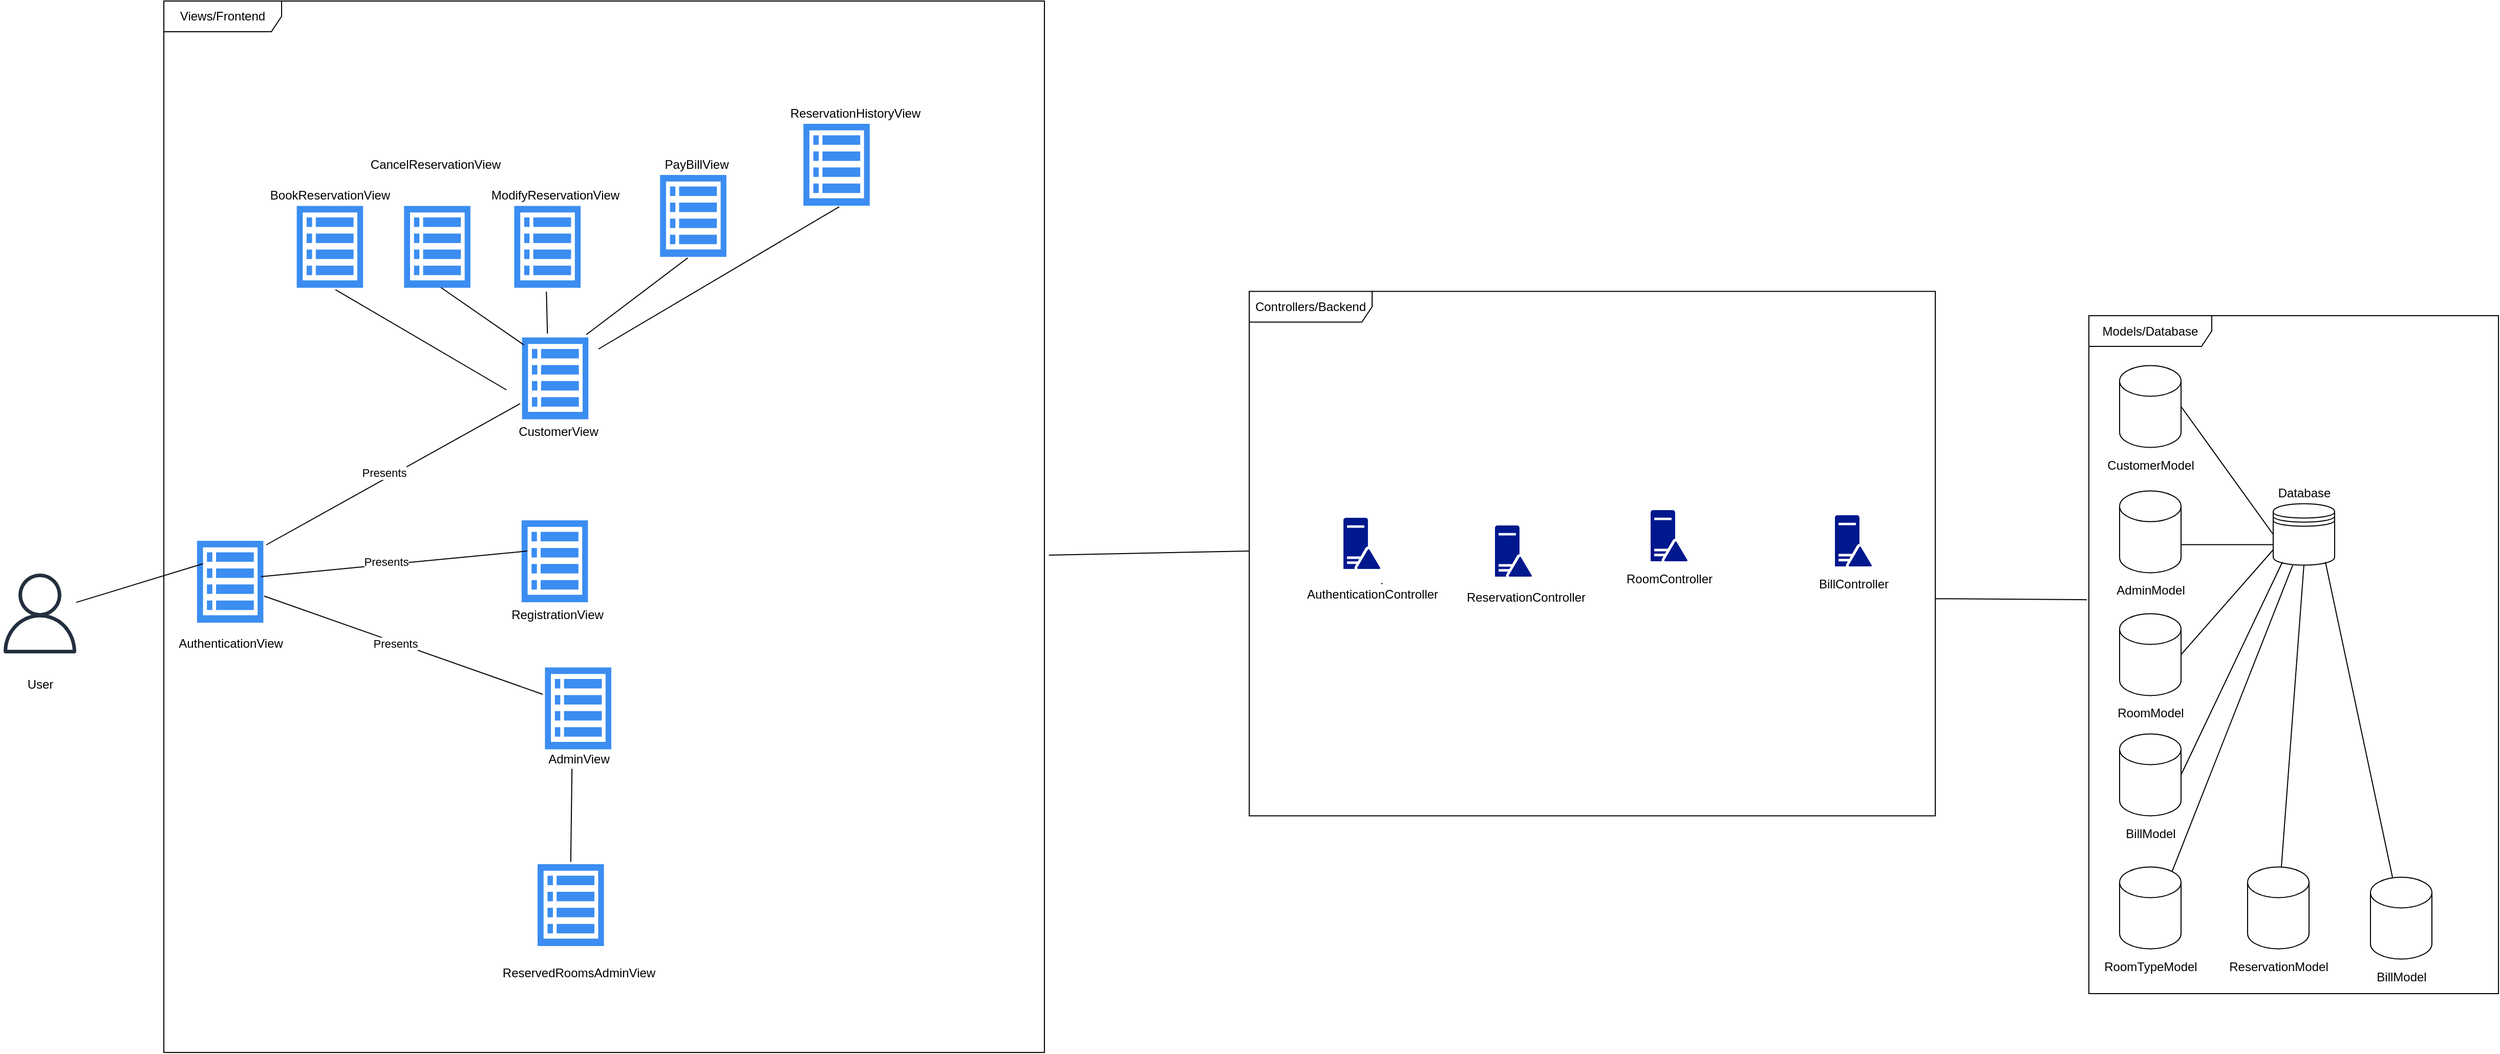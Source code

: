 <mxfile version="13.7.3" type="device"><diagram id="YqlYqBx09HKFPwsLYGVE" name="Page-1"><mxGraphModel dx="3298" dy="2732" grid="1" gridSize="10" guides="1" tooltips="1" connect="1" arrows="1" fold="1" page="1" pageScale="1" pageWidth="1100" pageHeight="850" math="0" shadow="0"><root><mxCell id="0"/><mxCell id="1" parent="0"/><mxCell id="b08MjV1K-iMLhHZiKnKe-13" value="Views/Frontend" style="shape=umlFrame;whiteSpace=wrap;html=1;width=115;height=30;" parent="1" vertex="1"><mxGeometry x="220" y="-800" width="860" height="1027.5" as="geometry"/></mxCell><mxCell id="b08MjV1K-iMLhHZiKnKe-49" value="Models/Database" style="shape=umlFrame;whiteSpace=wrap;html=1;width=120;height=30;" parent="1" vertex="1"><mxGeometry x="2100" y="-492.5" width="400" height="662.5" as="geometry"/></mxCell><mxCell id="b08MjV1K-iMLhHZiKnKe-22" value="Controllers/Backend" style="shape=umlFrame;whiteSpace=wrap;html=1;width=120;height=30;" parent="1" vertex="1"><mxGeometry x="1280" y="-516.25" width="670" height="512.5" as="geometry"/></mxCell><mxCell id="b08MjV1K-iMLhHZiKnKe-2" value="" style="html=1;aspect=fixed;strokeColor=none;shadow=0;align=center;verticalAlign=top;fillColor=#3B8DF1;shape=mxgraph.gcp2.view_list" parent="1" vertex="1"><mxGeometry x="592.2" y="-148.75" width="64.8" height="80" as="geometry"/></mxCell><mxCell id="b08MjV1K-iMLhHZiKnKe-3" value="AdminView" style="text;html=1;align=center;verticalAlign=middle;resizable=0;points=[];autosize=1;" parent="1" vertex="1"><mxGeometry x="584.6" y="-68.75" width="80" height="20" as="geometry"/></mxCell><mxCell id="b08MjV1K-iMLhHZiKnKe-5" value="AuthenticationView" style="text;html=1;align=center;verticalAlign=middle;resizable=0;points=[];autosize=1;" parent="1" vertex="1"><mxGeometry x="224.8" y="-182.5" width="120" height="20" as="geometry"/></mxCell><mxCell id="b08MjV1K-iMLhHZiKnKe-6" value="" style="html=1;aspect=fixed;strokeColor=none;shadow=0;align=center;verticalAlign=top;fillColor=#3B8DF1;shape=mxgraph.gcp2.view_list" parent="1" vertex="1"><mxGeometry x="252.4" y="-272.5" width="64.8" height="80" as="geometry"/></mxCell><mxCell id="b08MjV1K-iMLhHZiKnKe-7" value="ReservedRoomsAdminView" style="text;html=1;align=center;verticalAlign=middle;resizable=0;points=[];autosize=1;" parent="1" vertex="1"><mxGeometry x="544.6" y="140" width="160" height="20" as="geometry"/></mxCell><mxCell id="b08MjV1K-iMLhHZiKnKe-8" value="" style="html=1;aspect=fixed;strokeColor=none;shadow=0;align=center;verticalAlign=top;fillColor=#3B8DF1;shape=mxgraph.gcp2.view_list" parent="1" vertex="1"><mxGeometry x="585" y="43.5" width="64.8" height="80" as="geometry"/></mxCell><mxCell id="b08MjV1K-iMLhHZiKnKe-9" value="RegistrationView" style="text;html=1;align=center;verticalAlign=middle;resizable=0;points=[];autosize=1;" parent="1" vertex="1"><mxGeometry x="549.2" y="-210" width="110" height="20" as="geometry"/></mxCell><mxCell id="b08MjV1K-iMLhHZiKnKe-10" value="" style="html=1;aspect=fixed;strokeColor=none;shadow=0;align=center;verticalAlign=top;fillColor=#3B8DF1;shape=mxgraph.gcp2.view_list" parent="1" vertex="1"><mxGeometry x="569.4" y="-292.5" width="64.8" height="80" as="geometry"/></mxCell><mxCell id="b08MjV1K-iMLhHZiKnKe-14" value="" style="aspect=fixed;pointerEvents=1;shadow=0;dashed=0;html=1;strokeColor=none;labelPosition=center;verticalLabelPosition=bottom;verticalAlign=top;align=center;fillColor=#00188D;shape=mxgraph.mscae.enterprise.domain_controller" parent="1" vertex="1"><mxGeometry x="1672" y="-302.5" width="36" height="50" as="geometry"/></mxCell><mxCell id="b08MjV1K-iMLhHZiKnKe-18" value="" style="aspect=fixed;pointerEvents=1;shadow=0;dashed=0;html=1;strokeColor=none;labelPosition=center;verticalLabelPosition=bottom;verticalAlign=top;align=center;fillColor=#00188D;shape=mxgraph.mscae.enterprise.domain_controller" parent="1" vertex="1"><mxGeometry x="1372" y="-295" width="36" height="50" as="geometry"/></mxCell><mxCell id="b08MjV1K-iMLhHZiKnKe-20" value="" style="shape=cylinder3;whiteSpace=wrap;html=1;boundedLbl=1;backgroundOutline=1;size=15;" parent="1" vertex="1"><mxGeometry x="2130" y="-443.75" width="60" height="80" as="geometry"/></mxCell><mxCell id="b08MjV1K-iMLhHZiKnKe-21" value="CustomerModel" style="text;html=1;align=center;verticalAlign=middle;resizable=0;points=[];autosize=1;" parent="1" vertex="1"><mxGeometry x="2110" y="-356.25" width="100" height="20" as="geometry"/></mxCell><mxCell id="b08MjV1K-iMLhHZiKnKe-23" value="" style="outlineConnect=0;fontColor=#232F3E;gradientColor=none;fillColor=#232F3E;strokeColor=none;dashed=0;verticalLabelPosition=bottom;verticalAlign=top;align=center;html=1;fontSize=12;fontStyle=0;aspect=fixed;pointerEvents=1;shape=mxgraph.aws4.user;" parent="1" vertex="1"><mxGeometry x="60" y="-240.5" width="78" height="78" as="geometry"/></mxCell><mxCell id="b08MjV1K-iMLhHZiKnKe-24" value="User" style="text;html=1;align=center;verticalAlign=middle;resizable=0;points=[];autosize=1;" parent="1" vertex="1"><mxGeometry x="79" y="-142.5" width="40" height="20" as="geometry"/></mxCell><mxCell id="b08MjV1K-iMLhHZiKnKe-28" value="" style="endArrow=none;html=1;exitX=0.091;exitY=0.28;exitDx=0;exitDy=0;exitPerimeter=0;" parent="1" source="b08MjV1K-iMLhHZiKnKe-6" target="b08MjV1K-iMLhHZiKnKe-23" edge="1"><mxGeometry width="50" height="50" relative="1" as="geometry"><mxPoint x="350" y="-32.5" as="sourcePoint"/><mxPoint x="400" y="-82.5" as="targetPoint"/></mxGeometry></mxCell><mxCell id="b08MjV1K-iMLhHZiKnKe-32" value="" style="endArrow=none;html=1;entryX=0.425;entryY=0.95;entryDx=0;entryDy=0;entryPerimeter=0;exitX=0.5;exitY=-0.028;exitDx=0;exitDy=0;exitPerimeter=0;" parent="1" source="b08MjV1K-iMLhHZiKnKe-8" target="b08MjV1K-iMLhHZiKnKe-3" edge="1"><mxGeometry width="50" height="50" relative="1" as="geometry"><mxPoint x="869.8" y="-46.25" as="sourcePoint"/><mxPoint x="919.8" y="-96.25" as="targetPoint"/></mxGeometry></mxCell><mxCell id="b08MjV1K-iMLhHZiKnKe-41" value="" style="shape=cylinder3;whiteSpace=wrap;html=1;boundedLbl=1;backgroundOutline=1;size=15;" parent="1" vertex="1"><mxGeometry x="2130" y="-321.25" width="60" height="80" as="geometry"/></mxCell><mxCell id="b08MjV1K-iMLhHZiKnKe-42" value="AdminModel" style="text;html=1;align=center;verticalAlign=middle;resizable=0;points=[];autosize=1;" parent="1" vertex="1"><mxGeometry x="2120" y="-233.75" width="80" height="20" as="geometry"/></mxCell><mxCell id="b08MjV1K-iMLhHZiKnKe-43" value="" style="shape=cylinder3;whiteSpace=wrap;html=1;boundedLbl=1;backgroundOutline=1;size=15;" parent="1" vertex="1"><mxGeometry x="2130" y="-201.25" width="60" height="80" as="geometry"/></mxCell><mxCell id="b08MjV1K-iMLhHZiKnKe-44" value="RoomModel" style="text;html=1;align=center;verticalAlign=middle;resizable=0;points=[];autosize=1;" parent="1" vertex="1"><mxGeometry x="2120" y="-113.75" width="80" height="20" as="geometry"/></mxCell><mxCell id="b08MjV1K-iMLhHZiKnKe-45" value="" style="shape=cylinder3;whiteSpace=wrap;html=1;boundedLbl=1;backgroundOutline=1;size=15;" parent="1" vertex="1"><mxGeometry x="2130" y="-83.75" width="60" height="80" as="geometry"/></mxCell><mxCell id="b08MjV1K-iMLhHZiKnKe-46" value="BillModel" style="text;html=1;align=center;verticalAlign=middle;resizable=0;points=[];autosize=1;" parent="1" vertex="1"><mxGeometry x="2130" y="3.75" width="60" height="20" as="geometry"/></mxCell><mxCell id="b08MjV1K-iMLhHZiKnKe-47" value="" style="shape=datastore;whiteSpace=wrap;html=1;" parent="1" vertex="1"><mxGeometry x="2280" y="-308.75" width="60" height="60" as="geometry"/></mxCell><mxCell id="b08MjV1K-iMLhHZiKnKe-48" value="Database" style="text;html=1;align=center;verticalAlign=middle;resizable=0;points=[];autosize=1;" parent="1" vertex="1"><mxGeometry x="2275" y="-328.75" width="70" height="20" as="geometry"/></mxCell><mxCell id="b08MjV1K-iMLhHZiKnKe-50" value="" style="endArrow=none;html=1;exitX=1;exitY=0.586;exitDx=0;exitDy=0;exitPerimeter=0;entryX=-0.005;entryY=0.419;entryDx=0;entryDy=0;entryPerimeter=0;" parent="1" source="b08MjV1K-iMLhHZiKnKe-22" target="b08MjV1K-iMLhHZiKnKe-49" edge="1"><mxGeometry width="50" height="50" relative="1" as="geometry"><mxPoint x="1580" y="-190" as="sourcePoint"/><mxPoint x="1630" y="-240" as="targetPoint"/></mxGeometry></mxCell><mxCell id="b08MjV1K-iMLhHZiKnKe-51" value="" style="endArrow=none;html=1;exitX=0;exitY=0.5;exitDx=0;exitDy=0;entryX=1;entryY=0.5;entryDx=0;entryDy=0;entryPerimeter=0;" parent="1" source="b08MjV1K-iMLhHZiKnKe-47" target="b08MjV1K-iMLhHZiKnKe-20" edge="1"><mxGeometry width="50" height="50" relative="1" as="geometry"><mxPoint x="2020" y="-193.75" as="sourcePoint"/><mxPoint x="2070" y="-243.75" as="targetPoint"/></mxGeometry></mxCell><mxCell id="b08MjV1K-iMLhHZiKnKe-52" value="" style="endArrow=none;html=1;entryX=1;entryY=0;entryDx=0;entryDy=52.5;entryPerimeter=0;" parent="1" target="b08MjV1K-iMLhHZiKnKe-41" edge="1"><mxGeometry width="50" height="50" relative="1" as="geometry"><mxPoint x="2280" y="-268.75" as="sourcePoint"/><mxPoint x="2200" y="-393.75" as="targetPoint"/></mxGeometry></mxCell><mxCell id="b08MjV1K-iMLhHZiKnKe-53" value="" style="endArrow=none;html=1;entryX=1;entryY=0.5;entryDx=0;entryDy=0;entryPerimeter=0;" parent="1" target="b08MjV1K-iMLhHZiKnKe-43" edge="1"><mxGeometry width="50" height="50" relative="1" as="geometry"><mxPoint x="2280" y="-263.75" as="sourcePoint"/><mxPoint x="2200" y="-258.75" as="targetPoint"/></mxGeometry></mxCell><mxCell id="b08MjV1K-iMLhHZiKnKe-54" value="" style="endArrow=none;html=1;entryX=1;entryY=0.5;entryDx=0;entryDy=0;entryPerimeter=0;exitX=0.15;exitY=0.95;exitDx=0;exitDy=0;exitPerimeter=0;" parent="1" source="b08MjV1K-iMLhHZiKnKe-47" target="b08MjV1K-iMLhHZiKnKe-45" edge="1"><mxGeometry width="50" height="50" relative="1" as="geometry"><mxPoint x="2280" y="-242.5" as="sourcePoint"/><mxPoint x="2200" y="-151.25" as="targetPoint"/></mxGeometry></mxCell><mxCell id="jRZVUqU9PxNDAJ9K7clW-2" value="" style="html=1;aspect=fixed;strokeColor=none;shadow=0;align=center;verticalAlign=top;fillColor=#3B8DF1;shape=mxgraph.gcp2.view_list" parent="1" vertex="1"><mxGeometry x="569.8" y="-471.25" width="64.8" height="80" as="geometry"/></mxCell><mxCell id="jRZVUqU9PxNDAJ9K7clW-3" value="CustomerView" style="text;html=1;align=center;verticalAlign=middle;resizable=0;points=[];autosize=1;" parent="1" vertex="1"><mxGeometry x="554.6" y="-393.75" width="100" height="30" as="geometry"/></mxCell><mxCell id="jRZVUqU9PxNDAJ9K7clW-4" value="" style="html=1;aspect=fixed;strokeColor=none;shadow=0;align=center;verticalAlign=top;fillColor=#3B8DF1;shape=mxgraph.gcp2.view_list" parent="1" vertex="1"><mxGeometry x="562.2" y="-599.75" width="64.8" height="80" as="geometry"/></mxCell><mxCell id="jRZVUqU9PxNDAJ9K7clW-5" value="BookReservationView" style="text;html=1;align=center;verticalAlign=middle;resizable=0;points=[];autosize=1;" parent="1" vertex="1"><mxGeometry x="317.2" y="-620" width="130" height="20" as="geometry"/></mxCell><mxCell id="jRZVUqU9PxNDAJ9K7clW-6" value="" style="html=1;aspect=fixed;strokeColor=none;shadow=0;align=center;verticalAlign=top;fillColor=#3B8DF1;shape=mxgraph.gcp2.view_list" parent="1" vertex="1"><mxGeometry x="349.8" y="-599.75" width="64.8" height="80" as="geometry"/></mxCell><mxCell id="jRZVUqU9PxNDAJ9K7clW-7" value="CancelReservationView" style="text;html=1;align=center;verticalAlign=middle;resizable=0;points=[];autosize=1;" parent="1" vertex="1"><mxGeometry x="414.6" y="-650" width="140" height="20" as="geometry"/></mxCell><mxCell id="jRZVUqU9PxNDAJ9K7clW-8" value="" style="html=1;aspect=fixed;strokeColor=none;shadow=0;align=center;verticalAlign=top;fillColor=#3B8DF1;shape=mxgraph.gcp2.view_list" parent="1" vertex="1"><mxGeometry x="454.6" y="-599.75" width="64.8" height="80" as="geometry"/></mxCell><mxCell id="jRZVUqU9PxNDAJ9K7clW-9" value="ModifyReservationView" style="text;html=1;align=center;verticalAlign=middle;resizable=0;points=[];autosize=1;" parent="1" vertex="1"><mxGeometry x="532.2" y="-619.75" width="140" height="20" as="geometry"/></mxCell><mxCell id="jRZVUqU9PxNDAJ9K7clW-10" value="" style="endArrow=none;html=1;exitX=0.583;exitY=1.022;exitDx=0;exitDy=0;exitPerimeter=0;" parent="1" source="jRZVUqU9PxNDAJ9K7clW-6" edge="1"><mxGeometry width="50" height="50" relative="1" as="geometry"><mxPoint x="384.6" y="-600" as="sourcePoint"/><mxPoint x="554.6" y="-420" as="targetPoint"/></mxGeometry></mxCell><mxCell id="jRZVUqU9PxNDAJ9K7clW-11" value="" style="endArrow=none;html=1;entryX=0.028;entryY=0.091;entryDx=0;entryDy=0;entryPerimeter=0;exitX=0.556;exitY=0.997;exitDx=0;exitDy=0;exitPerimeter=0;" parent="1" target="jRZVUqU9PxNDAJ9K7clW-2" edge="1" source="jRZVUqU9PxNDAJ9K7clW-8"><mxGeometry width="50" height="50" relative="1" as="geometry"><mxPoint x="488.4" y="-608.75" as="sourcePoint"/><mxPoint x="488" y="-657" as="targetPoint"/></mxGeometry></mxCell><mxCell id="jRZVUqU9PxNDAJ9K7clW-12" value="" style="endArrow=none;html=1;entryX=0.383;entryY=-0.047;entryDx=0;entryDy=0;entryPerimeter=0;exitX=0.485;exitY=1.047;exitDx=0;exitDy=0;exitPerimeter=0;" parent="1" source="jRZVUqU9PxNDAJ9K7clW-4" target="jRZVUqU9PxNDAJ9K7clW-2" edge="1"><mxGeometry width="50" height="50" relative="1" as="geometry"><mxPoint x="396.36" y="-608.75" as="sourcePoint"/><mxPoint x="541.8" y="-663" as="targetPoint"/></mxGeometry></mxCell><mxCell id="jRZVUqU9PxNDAJ9K7clW-13" value="" style="html=1;aspect=fixed;strokeColor=none;shadow=0;align=center;verticalAlign=top;fillColor=#3B8DF1;shape=mxgraph.gcp2.view_list" parent="1" vertex="1"><mxGeometry x="844.6" y="-680" width="64.8" height="80" as="geometry"/></mxCell><mxCell id="jRZVUqU9PxNDAJ9K7clW-14" value="PayBillView" style="text;html=1;align=center;verticalAlign=middle;resizable=0;points=[];autosize=1;" parent="1" vertex="1"><mxGeometry x="699.8" y="-650" width="80" height="20" as="geometry"/></mxCell><mxCell id="jRZVUqU9PxNDAJ9K7clW-16" value="" style="endArrow=none;html=1;exitX=0.417;exitY=1.013;exitDx=0;exitDy=0;exitPerimeter=0;entryX=0.969;entryY=-0.034;entryDx=0;entryDy=0;entryPerimeter=0;" parent="1" source="D-r4xXUDIqi5HZBwQnmC-3" target="jRZVUqU9PxNDAJ9K7clW-2" edge="1"><mxGeometry width="50" height="50" relative="1" as="geometry"><mxPoint x="661.98" y="-629.5" as="sourcePoint"/><mxPoint x="614.6" y="-687" as="targetPoint"/></mxGeometry></mxCell><mxCell id="jRZVUqU9PxNDAJ9K7clW-22" value="" style="shape=cylinder3;whiteSpace=wrap;html=1;boundedLbl=1;backgroundOutline=1;size=15;" parent="1" vertex="1"><mxGeometry x="2130" y="46.25" width="60" height="80" as="geometry"/></mxCell><mxCell id="jRZVUqU9PxNDAJ9K7clW-23" value="RoomTypeModel" style="text;html=1;align=center;verticalAlign=middle;resizable=0;points=[];autosize=1;" parent="1" vertex="1"><mxGeometry x="2105" y="128.75" width="110" height="30" as="geometry"/></mxCell><mxCell id="jRZVUqU9PxNDAJ9K7clW-24" value="" style="endArrow=none;html=1;entryX=0.855;entryY=0;entryDx=0;entryDy=4.35;entryPerimeter=0;exitX=0.317;exitY=1.004;exitDx=0;exitDy=0;exitPerimeter=0;" parent="1" target="jRZVUqU9PxNDAJ9K7clW-22" edge="1" source="b08MjV1K-iMLhHZiKnKe-47"><mxGeometry width="50" height="50" relative="1" as="geometry"><mxPoint x="2288.02" y="-248.77" as="sourcePoint"/><mxPoint x="2200" y="-33.75" as="targetPoint"/></mxGeometry></mxCell><mxCell id="jRZVUqU9PxNDAJ9K7clW-25" value="" style="shape=cylinder3;whiteSpace=wrap;html=1;boundedLbl=1;backgroundOutline=1;size=15;" parent="1" vertex="1"><mxGeometry x="2255" y="46.25" width="60" height="80" as="geometry"/></mxCell><mxCell id="jRZVUqU9PxNDAJ9K7clW-26" value="ReservationModel" style="text;html=1;align=center;verticalAlign=middle;resizable=0;points=[];autosize=1;" parent="1" vertex="1"><mxGeometry x="2225" y="128.75" width="120" height="30" as="geometry"/></mxCell><mxCell id="jRZVUqU9PxNDAJ9K7clW-28" value="" style="endArrow=none;html=1;exitX=0.5;exitY=1;exitDx=0;exitDy=0;" parent="1" source="b08MjV1K-iMLhHZiKnKe-47" target="jRZVUqU9PxNDAJ9K7clW-25" edge="1"><mxGeometry width="50" height="50" relative="1" as="geometry"><mxPoint x="2308" y="-222.5" as="sourcePoint"/><mxPoint x="2191.3" y="60.6" as="targetPoint"/></mxGeometry></mxCell><mxCell id="jRZVUqU9PxNDAJ9K7clW-29" value="" style="shape=cylinder3;whiteSpace=wrap;html=1;boundedLbl=1;backgroundOutline=1;size=15;" parent="1" vertex="1"><mxGeometry x="2375" y="56.25" width="60" height="80" as="geometry"/></mxCell><mxCell id="jRZVUqU9PxNDAJ9K7clW-30" value="BillModel" style="text;html=1;align=center;verticalAlign=middle;resizable=0;points=[];autosize=1;" parent="1" vertex="1"><mxGeometry x="2370" y="138.75" width="70" height="30" as="geometry"/></mxCell><mxCell id="jRZVUqU9PxNDAJ9K7clW-31" value="" style="endArrow=none;html=1;exitX=0.85;exitY=0.95;exitDx=0;exitDy=0;exitPerimeter=0;" parent="1" source="b08MjV1K-iMLhHZiKnKe-47" target="jRZVUqU9PxNDAJ9K7clW-29" edge="1"><mxGeometry width="50" height="50" relative="1" as="geometry"><mxPoint x="2320" y="-222.5" as="sourcePoint"/><mxPoint x="2296.602" y="56.25" as="targetPoint"/></mxGeometry></mxCell><mxCell id="jRZVUqU9PxNDAJ9K7clW-32" value="" style="aspect=fixed;pointerEvents=1;shadow=0;dashed=0;html=1;strokeColor=none;labelPosition=center;verticalLabelPosition=bottom;verticalAlign=top;align=center;fillColor=#00188D;shape=mxgraph.mscae.enterprise.domain_controller" parent="1" vertex="1"><mxGeometry x="1520" y="-287.5" width="36" height="50" as="geometry"/></mxCell><mxCell id="jRZVUqU9PxNDAJ9K7clW-33" value="ReservationController" style="text;html=1;align=center;verticalAlign=middle;resizable=0;points=[];autosize=1;" parent="1" vertex="1"><mxGeometry x="1480" y="-232.5" width="140" height="30" as="geometry"/></mxCell><mxCell id="jRZVUqU9PxNDAJ9K7clW-35" value="" style="endArrow=none;html=1;" parent="1" source="b08MjV1K-iMLhHZiKnKe-19" edge="1"><mxGeometry width="50" height="50" relative="1" as="geometry"><mxPoint x="1162.96" y="29.79" as="sourcePoint"/><mxPoint x="1410" y="-231.25" as="targetPoint"/></mxGeometry></mxCell><mxCell id="jRZVUqU9PxNDAJ9K7clW-36" value="" style="endArrow=none;html=1;exitX=-0.028;exitY=0.809;exitDx=0;exitDy=0;exitPerimeter=0;" parent="1" source="jRZVUqU9PxNDAJ9K7clW-2" edge="1"><mxGeometry width="50" height="50" relative="1" as="geometry"><mxPoint x="408.95" y="-414.48" as="sourcePoint"/><mxPoint x="320" y="-268.5" as="targetPoint"/></mxGeometry></mxCell><mxCell id="jRZVUqU9PxNDAJ9K7clW-37" value="Presents" style="edgeLabel;html=1;align=center;verticalAlign=middle;resizable=0;points=[];" parent="jRZVUqU9PxNDAJ9K7clW-36" vertex="1" connectable="0"><mxGeometry x="0.004" y="-1" relative="1" as="geometry"><mxPoint x="-8.04" y="-1.03" as="offset"/></mxGeometry></mxCell><mxCell id="jRZVUqU9PxNDAJ9K7clW-41" value="BillController" style="text;html=1;align=center;verticalAlign=middle;resizable=0;points=[];autosize=1;" parent="1" vertex="1"><mxGeometry x="1830" y="-240" width="80" height="20" as="geometry"/></mxCell><mxCell id="jRZVUqU9PxNDAJ9K7clW-42" value="" style="aspect=fixed;pointerEvents=1;shadow=0;dashed=0;html=1;strokeColor=none;labelPosition=center;verticalLabelPosition=bottom;verticalAlign=top;align=center;fillColor=#00188D;shape=mxgraph.mscae.enterprise.domain_controller" parent="1" vertex="1"><mxGeometry x="1852" y="-297.5" width="36" height="50" as="geometry"/></mxCell><mxCell id="jRZVUqU9PxNDAJ9K7clW-43" value="RoomController" style="text;html=1;align=center;verticalAlign=middle;resizable=0;points=[];autosize=1;" parent="1" vertex="1"><mxGeometry x="1640" y="-245" width="100" height="20" as="geometry"/></mxCell><mxCell id="b08MjV1K-iMLhHZiKnKe-19" value="AuthenticationController" style="text;html=1;align=center;verticalAlign=middle;resizable=0;points=[];autosize=1;" parent="1" vertex="1"><mxGeometry x="1330" y="-230.25" width="140" height="20" as="geometry"/></mxCell><mxCell id="D-r4xXUDIqi5HZBwQnmC-3" value="" style="html=1;aspect=fixed;strokeColor=none;shadow=0;align=center;verticalAlign=top;fillColor=#3B8DF1;shape=mxgraph.gcp2.view_list" vertex="1" parent="1"><mxGeometry x="704.6" y="-630" width="64.8" height="80" as="geometry"/></mxCell><mxCell id="D-r4xXUDIqi5HZBwQnmC-4" value="" style="endArrow=none;html=1;exitX=0.54;exitY=1.013;exitDx=0;exitDy=0;exitPerimeter=0;" edge="1" parent="1" source="jRZVUqU9PxNDAJ9K7clW-13"><mxGeometry width="50" height="50" relative="1" as="geometry"><mxPoint x="752.857" y="-610" as="sourcePoint"/><mxPoint x="644.6" y="-460" as="targetPoint"/></mxGeometry></mxCell><mxCell id="D-r4xXUDIqi5HZBwQnmC-5" value="ReservationHistoryView" style="text;html=1;align=center;verticalAlign=middle;resizable=0;points=[];autosize=1;" vertex="1" parent="1"><mxGeometry x="824.6" y="-700" width="140" height="20" as="geometry"/></mxCell><mxCell id="D-r4xXUDIqi5HZBwQnmC-6" value="" style="endArrow=none;html=1;entryX=0.966;entryY=0.438;entryDx=0;entryDy=0;entryPerimeter=0;exitX=0.086;exitY=0.375;exitDx=0;exitDy=0;exitPerimeter=0;" edge="1" parent="1" source="b08MjV1K-iMLhHZiKnKe-10" target="b08MjV1K-iMLhHZiKnKe-6"><mxGeometry width="50" height="50" relative="1" as="geometry"><mxPoint x="577.986" y="-396.53" as="sourcePoint"/><mxPoint x="319.683" y="-258.66" as="targetPoint"/></mxGeometry></mxCell><mxCell id="D-r4xXUDIqi5HZBwQnmC-7" value="Presents" style="edgeLabel;html=1;align=center;verticalAlign=middle;resizable=0;points=[];" vertex="1" connectable="0" parent="D-r4xXUDIqi5HZBwQnmC-6"><mxGeometry x="0.004" y="-1" relative="1" as="geometry"><mxPoint x="-8.04" y="-1.03" as="offset"/></mxGeometry></mxCell><mxCell id="D-r4xXUDIqi5HZBwQnmC-8" value="" style="endArrow=none;html=1;entryX=1.012;entryY=0.675;entryDx=0;entryDy=0;entryPerimeter=0;" edge="1" parent="1" target="b08MjV1K-iMLhHZiKnKe-6"><mxGeometry width="50" height="50" relative="1" as="geometry"><mxPoint x="590" y="-122.5" as="sourcePoint"/><mxPoint x="324.997" y="-227.46" as="targetPoint"/></mxGeometry></mxCell><mxCell id="D-r4xXUDIqi5HZBwQnmC-9" value="Presents" style="edgeLabel;html=1;align=center;verticalAlign=middle;resizable=0;points=[];" vertex="1" connectable="0" parent="D-r4xXUDIqi5HZBwQnmC-8"><mxGeometry x="0.004" y="-1" relative="1" as="geometry"><mxPoint x="-8.04" y="-1.03" as="offset"/></mxGeometry></mxCell><mxCell id="D-r4xXUDIqi5HZBwQnmC-10" value="" style="endArrow=none;html=1;exitX=1.005;exitY=0.527;exitDx=0;exitDy=0;exitPerimeter=0;entryX=0;entryY=0.495;entryDx=0;entryDy=0;entryPerimeter=0;" edge="1" parent="1" source="b08MjV1K-iMLhHZiKnKe-13" target="b08MjV1K-iMLhHZiKnKe-22"><mxGeometry width="50" height="50" relative="1" as="geometry"><mxPoint x="1960" y="-205.925" as="sourcePoint"/><mxPoint x="2108" y="-204.912" as="targetPoint"/></mxGeometry></mxCell></root></mxGraphModel></diagram></mxfile>